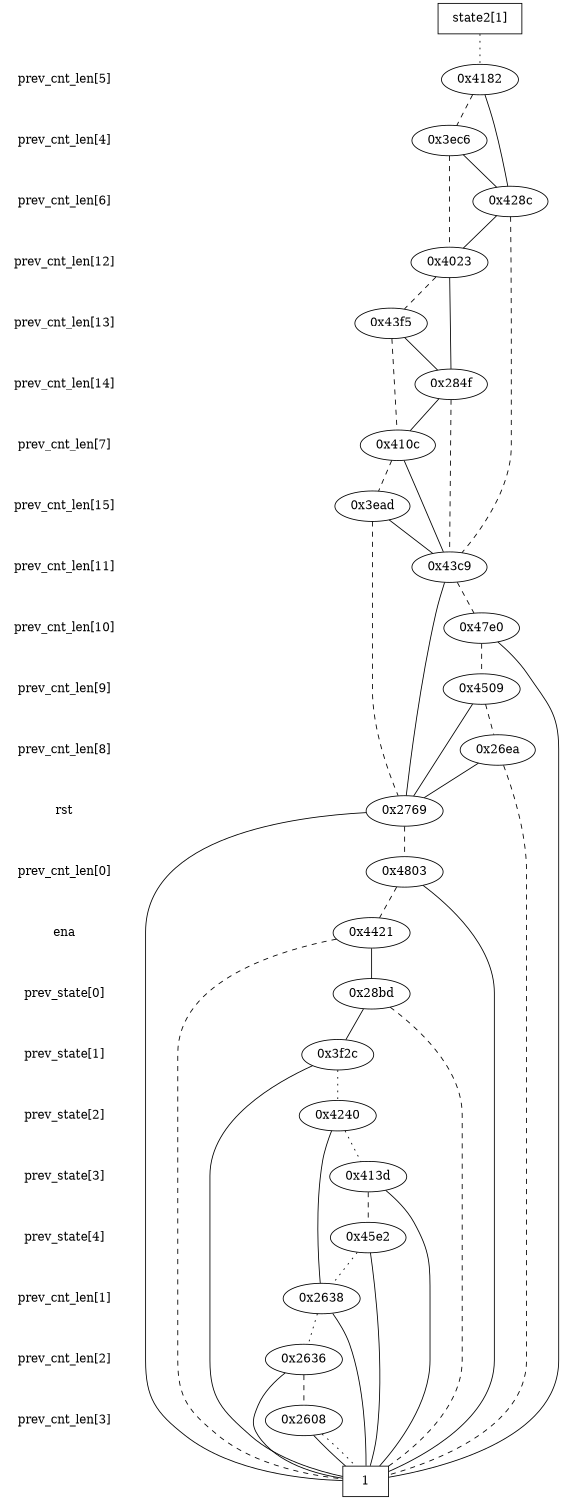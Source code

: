 digraph "DD" {
size = "7.5,10"
center = true;
edge [dir = none];
{ node [shape = plaintext];
  edge [style = invis];
  "CONST NODES" [style = invis];
" prev_cnt_len[5] " -> " prev_cnt_len[4] " -> " prev_cnt_len[6] " -> " prev_cnt_len[12] " -> " prev_cnt_len[13] " -> " prev_cnt_len[14] " -> " prev_cnt_len[7] " -> " prev_cnt_len[15] " -> " prev_cnt_len[11] " -> " prev_cnt_len[10] " -> " prev_cnt_len[9] " -> " prev_cnt_len[8] " -> " rst " -> " prev_cnt_len[0] " -> " ena " -> " prev_state[0] " -> " prev_state[1] " -> " prev_state[2] " -> " prev_state[3] " -> " prev_state[4] " -> " prev_cnt_len[1] " -> " prev_cnt_len[2] " -> " prev_cnt_len[3] " -> "CONST NODES"; 
}
{ rank = same; node [shape = box]; edge [style = invis];
"  state2[1]  "; }
{ rank = same; " prev_cnt_len[5] ";
"0x4182";
}
{ rank = same; " prev_cnt_len[4] ";
"0x3ec6";
}
{ rank = same; " prev_cnt_len[6] ";
"0x428c";
}
{ rank = same; " prev_cnt_len[12] ";
"0x4023";
}
{ rank = same; " prev_cnt_len[13] ";
"0x43f5";
}
{ rank = same; " prev_cnt_len[14] ";
"0x284f";
}
{ rank = same; " prev_cnt_len[7] ";
"0x410c";
}
{ rank = same; " prev_cnt_len[15] ";
"0x3ead";
}
{ rank = same; " prev_cnt_len[11] ";
"0x43c9";
}
{ rank = same; " prev_cnt_len[10] ";
"0x47e0";
}
{ rank = same; " prev_cnt_len[9] ";
"0x4509";
}
{ rank = same; " prev_cnt_len[8] ";
"0x26ea";
}
{ rank = same; " rst ";
"0x2769";
}
{ rank = same; " prev_cnt_len[0] ";
"0x4803";
}
{ rank = same; " ena ";
"0x4421";
}
{ rank = same; " prev_state[0] ";
"0x28bd";
}
{ rank = same; " prev_state[1] ";
"0x3f2c";
}
{ rank = same; " prev_state[2] ";
"0x4240";
}
{ rank = same; " prev_state[3] ";
"0x413d";
}
{ rank = same; " prev_state[4] ";
"0x45e2";
}
{ rank = same; " prev_cnt_len[1] ";
"0x2638";
}
{ rank = same; " prev_cnt_len[2] ";
"0x2636";
}
{ rank = same; " prev_cnt_len[3] ";
"0x2608";
}
{ rank = same; "CONST NODES";
{ node [shape = box]; "0x25c1";
}
}
"  state2[1]  " -> "0x4182" [style = dotted];
"0x4182" -> "0x428c";
"0x4182" -> "0x3ec6" [style = dashed];
"0x3ec6" -> "0x428c";
"0x3ec6" -> "0x4023" [style = dashed];
"0x428c" -> "0x4023";
"0x428c" -> "0x43c9" [style = dashed];
"0x4023" -> "0x284f";
"0x4023" -> "0x43f5" [style = dashed];
"0x43f5" -> "0x284f";
"0x43f5" -> "0x410c" [style = dashed];
"0x284f" -> "0x410c";
"0x284f" -> "0x43c9" [style = dashed];
"0x410c" -> "0x43c9";
"0x410c" -> "0x3ead" [style = dashed];
"0x3ead" -> "0x43c9";
"0x3ead" -> "0x2769" [style = dashed];
"0x43c9" -> "0x2769";
"0x43c9" -> "0x47e0" [style = dashed];
"0x47e0" -> "0x25c1";
"0x47e0" -> "0x4509" [style = dashed];
"0x4509" -> "0x2769";
"0x4509" -> "0x26ea" [style = dashed];
"0x26ea" -> "0x2769";
"0x26ea" -> "0x25c1" [style = dashed];
"0x2769" -> "0x25c1";
"0x2769" -> "0x4803" [style = dashed];
"0x4803" -> "0x25c1";
"0x4803" -> "0x4421" [style = dashed];
"0x4421" -> "0x28bd";
"0x4421" -> "0x25c1" [style = dashed];
"0x28bd" -> "0x3f2c";
"0x28bd" -> "0x25c1" [style = dashed];
"0x3f2c" -> "0x25c1";
"0x3f2c" -> "0x4240" [style = dotted];
"0x4240" -> "0x2638";
"0x4240" -> "0x413d" [style = dotted];
"0x413d" -> "0x25c1";
"0x413d" -> "0x45e2" [style = dashed];
"0x45e2" -> "0x25c1";
"0x45e2" -> "0x2638" [style = dotted];
"0x2638" -> "0x25c1";
"0x2638" -> "0x2636" [style = dotted];
"0x2636" -> "0x25c1";
"0x2636" -> "0x2608" [style = dashed];
"0x2608" -> "0x25c1";
"0x2608" -> "0x25c1" [style = dotted];
"0x25c1" [label = "1"];
}
